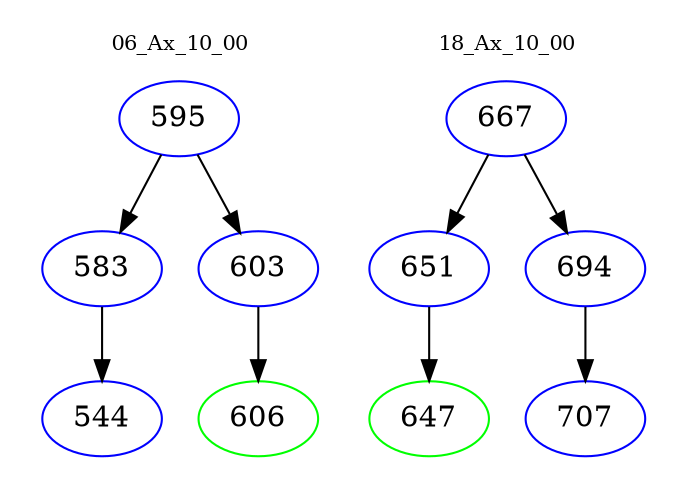 digraph{
subgraph cluster_0 {
color = white
label = "06_Ax_10_00";
fontsize=10;
T0_595 [label="595", color="blue"]
T0_595 -> T0_583 [color="black"]
T0_583 [label="583", color="blue"]
T0_583 -> T0_544 [color="black"]
T0_544 [label="544", color="blue"]
T0_595 -> T0_603 [color="black"]
T0_603 [label="603", color="blue"]
T0_603 -> T0_606 [color="black"]
T0_606 [label="606", color="green"]
}
subgraph cluster_1 {
color = white
label = "18_Ax_10_00";
fontsize=10;
T1_667 [label="667", color="blue"]
T1_667 -> T1_651 [color="black"]
T1_651 [label="651", color="blue"]
T1_651 -> T1_647 [color="black"]
T1_647 [label="647", color="green"]
T1_667 -> T1_694 [color="black"]
T1_694 [label="694", color="blue"]
T1_694 -> T1_707 [color="black"]
T1_707 [label="707", color="blue"]
}
}
